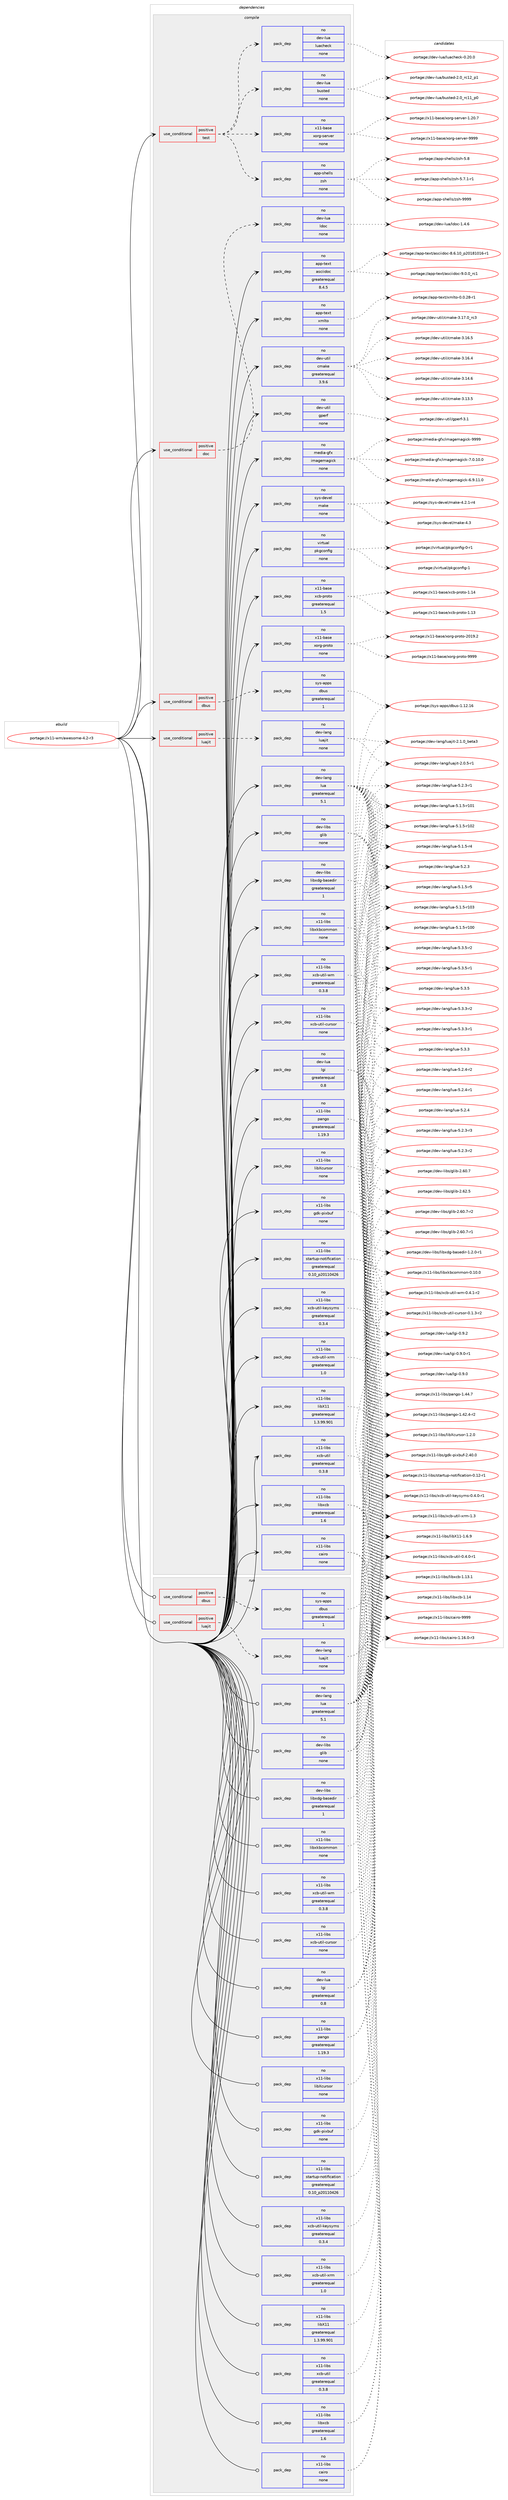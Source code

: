 digraph prolog {

# *************
# Graph options
# *************

newrank=true;
concentrate=true;
compound=true;
graph [rankdir=LR,fontname=Helvetica,fontsize=10,ranksep=1.5];#, ranksep=2.5, nodesep=0.2];
edge  [arrowhead=vee];
node  [fontname=Helvetica,fontsize=10];

# **********
# The ebuild
# **********

subgraph cluster_leftcol {
color=gray;
rank=same;
label=<<i>ebuild</i>>;
id [label="portage://x11-wm/awesome-4.2-r3", color=red, width=4, href="../x11-wm/awesome-4.2-r3.svg"];
}

# ****************
# The dependencies
# ****************

subgraph cluster_midcol {
color=gray;
label=<<i>dependencies</i>>;
subgraph cluster_compile {
fillcolor="#eeeeee";
style=filled;
label=<<i>compile</i>>;
subgraph cond497 {
dependency3151 [label=<<TABLE BORDER="0" CELLBORDER="1" CELLSPACING="0" CELLPADDING="4"><TR><TD ROWSPAN="3" CELLPADDING="10">use_conditional</TD></TR><TR><TD>positive</TD></TR><TR><TD>dbus</TD></TR></TABLE>>, shape=none, color=red];
subgraph pack2625 {
dependency3152 [label=<<TABLE BORDER="0" CELLBORDER="1" CELLSPACING="0" CELLPADDING="4" WIDTH="220"><TR><TD ROWSPAN="6" CELLPADDING="30">pack_dep</TD></TR><TR><TD WIDTH="110">no</TD></TR><TR><TD>sys-apps</TD></TR><TR><TD>dbus</TD></TR><TR><TD>greaterequal</TD></TR><TR><TD>1</TD></TR></TABLE>>, shape=none, color=blue];
}
dependency3151:e -> dependency3152:w [weight=20,style="dashed",arrowhead="vee"];
}
id:e -> dependency3151:w [weight=20,style="solid",arrowhead="vee"];
subgraph cond498 {
dependency3153 [label=<<TABLE BORDER="0" CELLBORDER="1" CELLSPACING="0" CELLPADDING="4"><TR><TD ROWSPAN="3" CELLPADDING="10">use_conditional</TD></TR><TR><TD>positive</TD></TR><TR><TD>doc</TD></TR></TABLE>>, shape=none, color=red];
subgraph pack2626 {
dependency3154 [label=<<TABLE BORDER="0" CELLBORDER="1" CELLSPACING="0" CELLPADDING="4" WIDTH="220"><TR><TD ROWSPAN="6" CELLPADDING="30">pack_dep</TD></TR><TR><TD WIDTH="110">no</TD></TR><TR><TD>dev-lua</TD></TR><TR><TD>ldoc</TD></TR><TR><TD>none</TD></TR><TR><TD></TD></TR></TABLE>>, shape=none, color=blue];
}
dependency3153:e -> dependency3154:w [weight=20,style="dashed",arrowhead="vee"];
}
id:e -> dependency3153:w [weight=20,style="solid",arrowhead="vee"];
subgraph cond499 {
dependency3155 [label=<<TABLE BORDER="0" CELLBORDER="1" CELLSPACING="0" CELLPADDING="4"><TR><TD ROWSPAN="3" CELLPADDING="10">use_conditional</TD></TR><TR><TD>positive</TD></TR><TR><TD>luajit</TD></TR></TABLE>>, shape=none, color=red];
subgraph pack2627 {
dependency3156 [label=<<TABLE BORDER="0" CELLBORDER="1" CELLSPACING="0" CELLPADDING="4" WIDTH="220"><TR><TD ROWSPAN="6" CELLPADDING="30">pack_dep</TD></TR><TR><TD WIDTH="110">no</TD></TR><TR><TD>dev-lang</TD></TR><TR><TD>luajit</TD></TR><TR><TD>none</TD></TR><TR><TD></TD></TR></TABLE>>, shape=none, color=blue];
}
dependency3155:e -> dependency3156:w [weight=20,style="dashed",arrowhead="vee"];
}
id:e -> dependency3155:w [weight=20,style="solid",arrowhead="vee"];
subgraph cond500 {
dependency3157 [label=<<TABLE BORDER="0" CELLBORDER="1" CELLSPACING="0" CELLPADDING="4"><TR><TD ROWSPAN="3" CELLPADDING="10">use_conditional</TD></TR><TR><TD>positive</TD></TR><TR><TD>test</TD></TR></TABLE>>, shape=none, color=red];
subgraph pack2628 {
dependency3158 [label=<<TABLE BORDER="0" CELLBORDER="1" CELLSPACING="0" CELLPADDING="4" WIDTH="220"><TR><TD ROWSPAN="6" CELLPADDING="30">pack_dep</TD></TR><TR><TD WIDTH="110">no</TD></TR><TR><TD>app-shells</TD></TR><TR><TD>zsh</TD></TR><TR><TD>none</TD></TR><TR><TD></TD></TR></TABLE>>, shape=none, color=blue];
}
dependency3157:e -> dependency3158:w [weight=20,style="dashed",arrowhead="vee"];
subgraph pack2629 {
dependency3159 [label=<<TABLE BORDER="0" CELLBORDER="1" CELLSPACING="0" CELLPADDING="4" WIDTH="220"><TR><TD ROWSPAN="6" CELLPADDING="30">pack_dep</TD></TR><TR><TD WIDTH="110">no</TD></TR><TR><TD>x11-base</TD></TR><TR><TD>xorg-server</TD></TR><TR><TD>none</TD></TR><TR><TD></TD></TR></TABLE>>, shape=none, color=blue];
}
dependency3157:e -> dependency3159:w [weight=20,style="dashed",arrowhead="vee"];
subgraph pack2630 {
dependency3160 [label=<<TABLE BORDER="0" CELLBORDER="1" CELLSPACING="0" CELLPADDING="4" WIDTH="220"><TR><TD ROWSPAN="6" CELLPADDING="30">pack_dep</TD></TR><TR><TD WIDTH="110">no</TD></TR><TR><TD>dev-lua</TD></TR><TR><TD>busted</TD></TR><TR><TD>none</TD></TR><TR><TD></TD></TR></TABLE>>, shape=none, color=blue];
}
dependency3157:e -> dependency3160:w [weight=20,style="dashed",arrowhead="vee"];
subgraph pack2631 {
dependency3161 [label=<<TABLE BORDER="0" CELLBORDER="1" CELLSPACING="0" CELLPADDING="4" WIDTH="220"><TR><TD ROWSPAN="6" CELLPADDING="30">pack_dep</TD></TR><TR><TD WIDTH="110">no</TD></TR><TR><TD>dev-lua</TD></TR><TR><TD>luacheck</TD></TR><TR><TD>none</TD></TR><TR><TD></TD></TR></TABLE>>, shape=none, color=blue];
}
dependency3157:e -> dependency3161:w [weight=20,style="dashed",arrowhead="vee"];
}
id:e -> dependency3157:w [weight=20,style="solid",arrowhead="vee"];
subgraph pack2632 {
dependency3162 [label=<<TABLE BORDER="0" CELLBORDER="1" CELLSPACING="0" CELLPADDING="4" WIDTH="220"><TR><TD ROWSPAN="6" CELLPADDING="30">pack_dep</TD></TR><TR><TD WIDTH="110">no</TD></TR><TR><TD>app-text</TD></TR><TR><TD>asciidoc</TD></TR><TR><TD>greaterequal</TD></TR><TR><TD>8.4.5</TD></TR></TABLE>>, shape=none, color=blue];
}
id:e -> dependency3162:w [weight=20,style="solid",arrowhead="vee"];
subgraph pack2633 {
dependency3163 [label=<<TABLE BORDER="0" CELLBORDER="1" CELLSPACING="0" CELLPADDING="4" WIDTH="220"><TR><TD ROWSPAN="6" CELLPADDING="30">pack_dep</TD></TR><TR><TD WIDTH="110">no</TD></TR><TR><TD>app-text</TD></TR><TR><TD>xmlto</TD></TR><TR><TD>none</TD></TR><TR><TD></TD></TR></TABLE>>, shape=none, color=blue];
}
id:e -> dependency3163:w [weight=20,style="solid",arrowhead="vee"];
subgraph pack2634 {
dependency3164 [label=<<TABLE BORDER="0" CELLBORDER="1" CELLSPACING="0" CELLPADDING="4" WIDTH="220"><TR><TD ROWSPAN="6" CELLPADDING="30">pack_dep</TD></TR><TR><TD WIDTH="110">no</TD></TR><TR><TD>dev-lang</TD></TR><TR><TD>lua</TD></TR><TR><TD>greaterequal</TD></TR><TR><TD>5.1</TD></TR></TABLE>>, shape=none, color=blue];
}
id:e -> dependency3164:w [weight=20,style="solid",arrowhead="vee"];
subgraph pack2635 {
dependency3165 [label=<<TABLE BORDER="0" CELLBORDER="1" CELLSPACING="0" CELLPADDING="4" WIDTH="220"><TR><TD ROWSPAN="6" CELLPADDING="30">pack_dep</TD></TR><TR><TD WIDTH="110">no</TD></TR><TR><TD>dev-libs</TD></TR><TR><TD>glib</TD></TR><TR><TD>none</TD></TR><TR><TD></TD></TR></TABLE>>, shape=none, color=blue];
}
id:e -> dependency3165:w [weight=20,style="solid",arrowhead="vee"];
subgraph pack2636 {
dependency3166 [label=<<TABLE BORDER="0" CELLBORDER="1" CELLSPACING="0" CELLPADDING="4" WIDTH="220"><TR><TD ROWSPAN="6" CELLPADDING="30">pack_dep</TD></TR><TR><TD WIDTH="110">no</TD></TR><TR><TD>dev-libs</TD></TR><TR><TD>libxdg-basedir</TD></TR><TR><TD>greaterequal</TD></TR><TR><TD>1</TD></TR></TABLE>>, shape=none, color=blue];
}
id:e -> dependency3166:w [weight=20,style="solid",arrowhead="vee"];
subgraph pack2637 {
dependency3167 [label=<<TABLE BORDER="0" CELLBORDER="1" CELLSPACING="0" CELLPADDING="4" WIDTH="220"><TR><TD ROWSPAN="6" CELLPADDING="30">pack_dep</TD></TR><TR><TD WIDTH="110">no</TD></TR><TR><TD>dev-lua</TD></TR><TR><TD>lgi</TD></TR><TR><TD>greaterequal</TD></TR><TR><TD>0.8</TD></TR></TABLE>>, shape=none, color=blue];
}
id:e -> dependency3167:w [weight=20,style="solid",arrowhead="vee"];
subgraph pack2638 {
dependency3168 [label=<<TABLE BORDER="0" CELLBORDER="1" CELLSPACING="0" CELLPADDING="4" WIDTH="220"><TR><TD ROWSPAN="6" CELLPADDING="30">pack_dep</TD></TR><TR><TD WIDTH="110">no</TD></TR><TR><TD>dev-util</TD></TR><TR><TD>cmake</TD></TR><TR><TD>greaterequal</TD></TR><TR><TD>3.9.6</TD></TR></TABLE>>, shape=none, color=blue];
}
id:e -> dependency3168:w [weight=20,style="solid",arrowhead="vee"];
subgraph pack2639 {
dependency3169 [label=<<TABLE BORDER="0" CELLBORDER="1" CELLSPACING="0" CELLPADDING="4" WIDTH="220"><TR><TD ROWSPAN="6" CELLPADDING="30">pack_dep</TD></TR><TR><TD WIDTH="110">no</TD></TR><TR><TD>dev-util</TD></TR><TR><TD>gperf</TD></TR><TR><TD>none</TD></TR><TR><TD></TD></TR></TABLE>>, shape=none, color=blue];
}
id:e -> dependency3169:w [weight=20,style="solid",arrowhead="vee"];
subgraph pack2640 {
dependency3170 [label=<<TABLE BORDER="0" CELLBORDER="1" CELLSPACING="0" CELLPADDING="4" WIDTH="220"><TR><TD ROWSPAN="6" CELLPADDING="30">pack_dep</TD></TR><TR><TD WIDTH="110">no</TD></TR><TR><TD>media-gfx</TD></TR><TR><TD>imagemagick</TD></TR><TR><TD>none</TD></TR><TR><TD></TD></TR></TABLE>>, shape=none, color=blue];
}
id:e -> dependency3170:w [weight=20,style="solid",arrowhead="vee"];
subgraph pack2641 {
dependency3171 [label=<<TABLE BORDER="0" CELLBORDER="1" CELLSPACING="0" CELLPADDING="4" WIDTH="220"><TR><TD ROWSPAN="6" CELLPADDING="30">pack_dep</TD></TR><TR><TD WIDTH="110">no</TD></TR><TR><TD>sys-devel</TD></TR><TR><TD>make</TD></TR><TR><TD>none</TD></TR><TR><TD></TD></TR></TABLE>>, shape=none, color=blue];
}
id:e -> dependency3171:w [weight=20,style="solid",arrowhead="vee"];
subgraph pack2642 {
dependency3172 [label=<<TABLE BORDER="0" CELLBORDER="1" CELLSPACING="0" CELLPADDING="4" WIDTH="220"><TR><TD ROWSPAN="6" CELLPADDING="30">pack_dep</TD></TR><TR><TD WIDTH="110">no</TD></TR><TR><TD>virtual</TD></TR><TR><TD>pkgconfig</TD></TR><TR><TD>none</TD></TR><TR><TD></TD></TR></TABLE>>, shape=none, color=blue];
}
id:e -> dependency3172:w [weight=20,style="solid",arrowhead="vee"];
subgraph pack2643 {
dependency3173 [label=<<TABLE BORDER="0" CELLBORDER="1" CELLSPACING="0" CELLPADDING="4" WIDTH="220"><TR><TD ROWSPAN="6" CELLPADDING="30">pack_dep</TD></TR><TR><TD WIDTH="110">no</TD></TR><TR><TD>x11-base</TD></TR><TR><TD>xcb-proto</TD></TR><TR><TD>greaterequal</TD></TR><TR><TD>1.5</TD></TR></TABLE>>, shape=none, color=blue];
}
id:e -> dependency3173:w [weight=20,style="solid",arrowhead="vee"];
subgraph pack2644 {
dependency3174 [label=<<TABLE BORDER="0" CELLBORDER="1" CELLSPACING="0" CELLPADDING="4" WIDTH="220"><TR><TD ROWSPAN="6" CELLPADDING="30">pack_dep</TD></TR><TR><TD WIDTH="110">no</TD></TR><TR><TD>x11-base</TD></TR><TR><TD>xorg-proto</TD></TR><TR><TD>none</TD></TR><TR><TD></TD></TR></TABLE>>, shape=none, color=blue];
}
id:e -> dependency3174:w [weight=20,style="solid",arrowhead="vee"];
subgraph pack2645 {
dependency3175 [label=<<TABLE BORDER="0" CELLBORDER="1" CELLSPACING="0" CELLPADDING="4" WIDTH="220"><TR><TD ROWSPAN="6" CELLPADDING="30">pack_dep</TD></TR><TR><TD WIDTH="110">no</TD></TR><TR><TD>x11-libs</TD></TR><TR><TD>cairo</TD></TR><TR><TD>none</TD></TR><TR><TD></TD></TR></TABLE>>, shape=none, color=blue];
}
id:e -> dependency3175:w [weight=20,style="solid",arrowhead="vee"];
subgraph pack2646 {
dependency3176 [label=<<TABLE BORDER="0" CELLBORDER="1" CELLSPACING="0" CELLPADDING="4" WIDTH="220"><TR><TD ROWSPAN="6" CELLPADDING="30">pack_dep</TD></TR><TR><TD WIDTH="110">no</TD></TR><TR><TD>x11-libs</TD></TR><TR><TD>gdk-pixbuf</TD></TR><TR><TD>none</TD></TR><TR><TD></TD></TR></TABLE>>, shape=none, color=blue];
}
id:e -> dependency3176:w [weight=20,style="solid",arrowhead="vee"];
subgraph pack2647 {
dependency3177 [label=<<TABLE BORDER="0" CELLBORDER="1" CELLSPACING="0" CELLPADDING="4" WIDTH="220"><TR><TD ROWSPAN="6" CELLPADDING="30">pack_dep</TD></TR><TR><TD WIDTH="110">no</TD></TR><TR><TD>x11-libs</TD></TR><TR><TD>libX11</TD></TR><TR><TD>greaterequal</TD></TR><TR><TD>1.3.99.901</TD></TR></TABLE>>, shape=none, color=blue];
}
id:e -> dependency3177:w [weight=20,style="solid",arrowhead="vee"];
subgraph pack2648 {
dependency3178 [label=<<TABLE BORDER="0" CELLBORDER="1" CELLSPACING="0" CELLPADDING="4" WIDTH="220"><TR><TD ROWSPAN="6" CELLPADDING="30">pack_dep</TD></TR><TR><TD WIDTH="110">no</TD></TR><TR><TD>x11-libs</TD></TR><TR><TD>libXcursor</TD></TR><TR><TD>none</TD></TR><TR><TD></TD></TR></TABLE>>, shape=none, color=blue];
}
id:e -> dependency3178:w [weight=20,style="solid",arrowhead="vee"];
subgraph pack2649 {
dependency3179 [label=<<TABLE BORDER="0" CELLBORDER="1" CELLSPACING="0" CELLPADDING="4" WIDTH="220"><TR><TD ROWSPAN="6" CELLPADDING="30">pack_dep</TD></TR><TR><TD WIDTH="110">no</TD></TR><TR><TD>x11-libs</TD></TR><TR><TD>libxcb</TD></TR><TR><TD>greaterequal</TD></TR><TR><TD>1.6</TD></TR></TABLE>>, shape=none, color=blue];
}
id:e -> dependency3179:w [weight=20,style="solid",arrowhead="vee"];
subgraph pack2650 {
dependency3180 [label=<<TABLE BORDER="0" CELLBORDER="1" CELLSPACING="0" CELLPADDING="4" WIDTH="220"><TR><TD ROWSPAN="6" CELLPADDING="30">pack_dep</TD></TR><TR><TD WIDTH="110">no</TD></TR><TR><TD>x11-libs</TD></TR><TR><TD>libxkbcommon</TD></TR><TR><TD>none</TD></TR><TR><TD></TD></TR></TABLE>>, shape=none, color=blue];
}
id:e -> dependency3180:w [weight=20,style="solid",arrowhead="vee"];
subgraph pack2651 {
dependency3181 [label=<<TABLE BORDER="0" CELLBORDER="1" CELLSPACING="0" CELLPADDING="4" WIDTH="220"><TR><TD ROWSPAN="6" CELLPADDING="30">pack_dep</TD></TR><TR><TD WIDTH="110">no</TD></TR><TR><TD>x11-libs</TD></TR><TR><TD>pango</TD></TR><TR><TD>greaterequal</TD></TR><TR><TD>1.19.3</TD></TR></TABLE>>, shape=none, color=blue];
}
id:e -> dependency3181:w [weight=20,style="solid",arrowhead="vee"];
subgraph pack2652 {
dependency3182 [label=<<TABLE BORDER="0" CELLBORDER="1" CELLSPACING="0" CELLPADDING="4" WIDTH="220"><TR><TD ROWSPAN="6" CELLPADDING="30">pack_dep</TD></TR><TR><TD WIDTH="110">no</TD></TR><TR><TD>x11-libs</TD></TR><TR><TD>startup-notification</TD></TR><TR><TD>greaterequal</TD></TR><TR><TD>0.10_p20110426</TD></TR></TABLE>>, shape=none, color=blue];
}
id:e -> dependency3182:w [weight=20,style="solid",arrowhead="vee"];
subgraph pack2653 {
dependency3183 [label=<<TABLE BORDER="0" CELLBORDER="1" CELLSPACING="0" CELLPADDING="4" WIDTH="220"><TR><TD ROWSPAN="6" CELLPADDING="30">pack_dep</TD></TR><TR><TD WIDTH="110">no</TD></TR><TR><TD>x11-libs</TD></TR><TR><TD>xcb-util</TD></TR><TR><TD>greaterequal</TD></TR><TR><TD>0.3.8</TD></TR></TABLE>>, shape=none, color=blue];
}
id:e -> dependency3183:w [weight=20,style="solid",arrowhead="vee"];
subgraph pack2654 {
dependency3184 [label=<<TABLE BORDER="0" CELLBORDER="1" CELLSPACING="0" CELLPADDING="4" WIDTH="220"><TR><TD ROWSPAN="6" CELLPADDING="30">pack_dep</TD></TR><TR><TD WIDTH="110">no</TD></TR><TR><TD>x11-libs</TD></TR><TR><TD>xcb-util-cursor</TD></TR><TR><TD>none</TD></TR><TR><TD></TD></TR></TABLE>>, shape=none, color=blue];
}
id:e -> dependency3184:w [weight=20,style="solid",arrowhead="vee"];
subgraph pack2655 {
dependency3185 [label=<<TABLE BORDER="0" CELLBORDER="1" CELLSPACING="0" CELLPADDING="4" WIDTH="220"><TR><TD ROWSPAN="6" CELLPADDING="30">pack_dep</TD></TR><TR><TD WIDTH="110">no</TD></TR><TR><TD>x11-libs</TD></TR><TR><TD>xcb-util-keysyms</TD></TR><TR><TD>greaterequal</TD></TR><TR><TD>0.3.4</TD></TR></TABLE>>, shape=none, color=blue];
}
id:e -> dependency3185:w [weight=20,style="solid",arrowhead="vee"];
subgraph pack2656 {
dependency3186 [label=<<TABLE BORDER="0" CELLBORDER="1" CELLSPACING="0" CELLPADDING="4" WIDTH="220"><TR><TD ROWSPAN="6" CELLPADDING="30">pack_dep</TD></TR><TR><TD WIDTH="110">no</TD></TR><TR><TD>x11-libs</TD></TR><TR><TD>xcb-util-wm</TD></TR><TR><TD>greaterequal</TD></TR><TR><TD>0.3.8</TD></TR></TABLE>>, shape=none, color=blue];
}
id:e -> dependency3186:w [weight=20,style="solid",arrowhead="vee"];
subgraph pack2657 {
dependency3187 [label=<<TABLE BORDER="0" CELLBORDER="1" CELLSPACING="0" CELLPADDING="4" WIDTH="220"><TR><TD ROWSPAN="6" CELLPADDING="30">pack_dep</TD></TR><TR><TD WIDTH="110">no</TD></TR><TR><TD>x11-libs</TD></TR><TR><TD>xcb-util-xrm</TD></TR><TR><TD>greaterequal</TD></TR><TR><TD>1.0</TD></TR></TABLE>>, shape=none, color=blue];
}
id:e -> dependency3187:w [weight=20,style="solid",arrowhead="vee"];
}
subgraph cluster_compileandrun {
fillcolor="#eeeeee";
style=filled;
label=<<i>compile and run</i>>;
}
subgraph cluster_run {
fillcolor="#eeeeee";
style=filled;
label=<<i>run</i>>;
subgraph cond501 {
dependency3188 [label=<<TABLE BORDER="0" CELLBORDER="1" CELLSPACING="0" CELLPADDING="4"><TR><TD ROWSPAN="3" CELLPADDING="10">use_conditional</TD></TR><TR><TD>positive</TD></TR><TR><TD>dbus</TD></TR></TABLE>>, shape=none, color=red];
subgraph pack2658 {
dependency3189 [label=<<TABLE BORDER="0" CELLBORDER="1" CELLSPACING="0" CELLPADDING="4" WIDTH="220"><TR><TD ROWSPAN="6" CELLPADDING="30">pack_dep</TD></TR><TR><TD WIDTH="110">no</TD></TR><TR><TD>sys-apps</TD></TR><TR><TD>dbus</TD></TR><TR><TD>greaterequal</TD></TR><TR><TD>1</TD></TR></TABLE>>, shape=none, color=blue];
}
dependency3188:e -> dependency3189:w [weight=20,style="dashed",arrowhead="vee"];
}
id:e -> dependency3188:w [weight=20,style="solid",arrowhead="odot"];
subgraph cond502 {
dependency3190 [label=<<TABLE BORDER="0" CELLBORDER="1" CELLSPACING="0" CELLPADDING="4"><TR><TD ROWSPAN="3" CELLPADDING="10">use_conditional</TD></TR><TR><TD>positive</TD></TR><TR><TD>luajit</TD></TR></TABLE>>, shape=none, color=red];
subgraph pack2659 {
dependency3191 [label=<<TABLE BORDER="0" CELLBORDER="1" CELLSPACING="0" CELLPADDING="4" WIDTH="220"><TR><TD ROWSPAN="6" CELLPADDING="30">pack_dep</TD></TR><TR><TD WIDTH="110">no</TD></TR><TR><TD>dev-lang</TD></TR><TR><TD>luajit</TD></TR><TR><TD>none</TD></TR><TR><TD></TD></TR></TABLE>>, shape=none, color=blue];
}
dependency3190:e -> dependency3191:w [weight=20,style="dashed",arrowhead="vee"];
}
id:e -> dependency3190:w [weight=20,style="solid",arrowhead="odot"];
subgraph pack2660 {
dependency3192 [label=<<TABLE BORDER="0" CELLBORDER="1" CELLSPACING="0" CELLPADDING="4" WIDTH="220"><TR><TD ROWSPAN="6" CELLPADDING="30">pack_dep</TD></TR><TR><TD WIDTH="110">no</TD></TR><TR><TD>dev-lang</TD></TR><TR><TD>lua</TD></TR><TR><TD>greaterequal</TD></TR><TR><TD>5.1</TD></TR></TABLE>>, shape=none, color=blue];
}
id:e -> dependency3192:w [weight=20,style="solid",arrowhead="odot"];
subgraph pack2661 {
dependency3193 [label=<<TABLE BORDER="0" CELLBORDER="1" CELLSPACING="0" CELLPADDING="4" WIDTH="220"><TR><TD ROWSPAN="6" CELLPADDING="30">pack_dep</TD></TR><TR><TD WIDTH="110">no</TD></TR><TR><TD>dev-libs</TD></TR><TR><TD>glib</TD></TR><TR><TD>none</TD></TR><TR><TD></TD></TR></TABLE>>, shape=none, color=blue];
}
id:e -> dependency3193:w [weight=20,style="solid",arrowhead="odot"];
subgraph pack2662 {
dependency3194 [label=<<TABLE BORDER="0" CELLBORDER="1" CELLSPACING="0" CELLPADDING="4" WIDTH="220"><TR><TD ROWSPAN="6" CELLPADDING="30">pack_dep</TD></TR><TR><TD WIDTH="110">no</TD></TR><TR><TD>dev-libs</TD></TR><TR><TD>libxdg-basedir</TD></TR><TR><TD>greaterequal</TD></TR><TR><TD>1</TD></TR></TABLE>>, shape=none, color=blue];
}
id:e -> dependency3194:w [weight=20,style="solid",arrowhead="odot"];
subgraph pack2663 {
dependency3195 [label=<<TABLE BORDER="0" CELLBORDER="1" CELLSPACING="0" CELLPADDING="4" WIDTH="220"><TR><TD ROWSPAN="6" CELLPADDING="30">pack_dep</TD></TR><TR><TD WIDTH="110">no</TD></TR><TR><TD>dev-lua</TD></TR><TR><TD>lgi</TD></TR><TR><TD>greaterequal</TD></TR><TR><TD>0.8</TD></TR></TABLE>>, shape=none, color=blue];
}
id:e -> dependency3195:w [weight=20,style="solid",arrowhead="odot"];
subgraph pack2664 {
dependency3196 [label=<<TABLE BORDER="0" CELLBORDER="1" CELLSPACING="0" CELLPADDING="4" WIDTH="220"><TR><TD ROWSPAN="6" CELLPADDING="30">pack_dep</TD></TR><TR><TD WIDTH="110">no</TD></TR><TR><TD>x11-libs</TD></TR><TR><TD>cairo</TD></TR><TR><TD>none</TD></TR><TR><TD></TD></TR></TABLE>>, shape=none, color=blue];
}
id:e -> dependency3196:w [weight=20,style="solid",arrowhead="odot"];
subgraph pack2665 {
dependency3197 [label=<<TABLE BORDER="0" CELLBORDER="1" CELLSPACING="0" CELLPADDING="4" WIDTH="220"><TR><TD ROWSPAN="6" CELLPADDING="30">pack_dep</TD></TR><TR><TD WIDTH="110">no</TD></TR><TR><TD>x11-libs</TD></TR><TR><TD>gdk-pixbuf</TD></TR><TR><TD>none</TD></TR><TR><TD></TD></TR></TABLE>>, shape=none, color=blue];
}
id:e -> dependency3197:w [weight=20,style="solid",arrowhead="odot"];
subgraph pack2666 {
dependency3198 [label=<<TABLE BORDER="0" CELLBORDER="1" CELLSPACING="0" CELLPADDING="4" WIDTH="220"><TR><TD ROWSPAN="6" CELLPADDING="30">pack_dep</TD></TR><TR><TD WIDTH="110">no</TD></TR><TR><TD>x11-libs</TD></TR><TR><TD>libX11</TD></TR><TR><TD>greaterequal</TD></TR><TR><TD>1.3.99.901</TD></TR></TABLE>>, shape=none, color=blue];
}
id:e -> dependency3198:w [weight=20,style="solid",arrowhead="odot"];
subgraph pack2667 {
dependency3199 [label=<<TABLE BORDER="0" CELLBORDER="1" CELLSPACING="0" CELLPADDING="4" WIDTH="220"><TR><TD ROWSPAN="6" CELLPADDING="30">pack_dep</TD></TR><TR><TD WIDTH="110">no</TD></TR><TR><TD>x11-libs</TD></TR><TR><TD>libXcursor</TD></TR><TR><TD>none</TD></TR><TR><TD></TD></TR></TABLE>>, shape=none, color=blue];
}
id:e -> dependency3199:w [weight=20,style="solid",arrowhead="odot"];
subgraph pack2668 {
dependency3200 [label=<<TABLE BORDER="0" CELLBORDER="1" CELLSPACING="0" CELLPADDING="4" WIDTH="220"><TR><TD ROWSPAN="6" CELLPADDING="30">pack_dep</TD></TR><TR><TD WIDTH="110">no</TD></TR><TR><TD>x11-libs</TD></TR><TR><TD>libxcb</TD></TR><TR><TD>greaterequal</TD></TR><TR><TD>1.6</TD></TR></TABLE>>, shape=none, color=blue];
}
id:e -> dependency3200:w [weight=20,style="solid",arrowhead="odot"];
subgraph pack2669 {
dependency3201 [label=<<TABLE BORDER="0" CELLBORDER="1" CELLSPACING="0" CELLPADDING="4" WIDTH="220"><TR><TD ROWSPAN="6" CELLPADDING="30">pack_dep</TD></TR><TR><TD WIDTH="110">no</TD></TR><TR><TD>x11-libs</TD></TR><TR><TD>libxkbcommon</TD></TR><TR><TD>none</TD></TR><TR><TD></TD></TR></TABLE>>, shape=none, color=blue];
}
id:e -> dependency3201:w [weight=20,style="solid",arrowhead="odot"];
subgraph pack2670 {
dependency3202 [label=<<TABLE BORDER="0" CELLBORDER="1" CELLSPACING="0" CELLPADDING="4" WIDTH="220"><TR><TD ROWSPAN="6" CELLPADDING="30">pack_dep</TD></TR><TR><TD WIDTH="110">no</TD></TR><TR><TD>x11-libs</TD></TR><TR><TD>pango</TD></TR><TR><TD>greaterequal</TD></TR><TR><TD>1.19.3</TD></TR></TABLE>>, shape=none, color=blue];
}
id:e -> dependency3202:w [weight=20,style="solid",arrowhead="odot"];
subgraph pack2671 {
dependency3203 [label=<<TABLE BORDER="0" CELLBORDER="1" CELLSPACING="0" CELLPADDING="4" WIDTH="220"><TR><TD ROWSPAN="6" CELLPADDING="30">pack_dep</TD></TR><TR><TD WIDTH="110">no</TD></TR><TR><TD>x11-libs</TD></TR><TR><TD>startup-notification</TD></TR><TR><TD>greaterequal</TD></TR><TR><TD>0.10_p20110426</TD></TR></TABLE>>, shape=none, color=blue];
}
id:e -> dependency3203:w [weight=20,style="solid",arrowhead="odot"];
subgraph pack2672 {
dependency3204 [label=<<TABLE BORDER="0" CELLBORDER="1" CELLSPACING="0" CELLPADDING="4" WIDTH="220"><TR><TD ROWSPAN="6" CELLPADDING="30">pack_dep</TD></TR><TR><TD WIDTH="110">no</TD></TR><TR><TD>x11-libs</TD></TR><TR><TD>xcb-util</TD></TR><TR><TD>greaterequal</TD></TR><TR><TD>0.3.8</TD></TR></TABLE>>, shape=none, color=blue];
}
id:e -> dependency3204:w [weight=20,style="solid",arrowhead="odot"];
subgraph pack2673 {
dependency3205 [label=<<TABLE BORDER="0" CELLBORDER="1" CELLSPACING="0" CELLPADDING="4" WIDTH="220"><TR><TD ROWSPAN="6" CELLPADDING="30">pack_dep</TD></TR><TR><TD WIDTH="110">no</TD></TR><TR><TD>x11-libs</TD></TR><TR><TD>xcb-util-cursor</TD></TR><TR><TD>none</TD></TR><TR><TD></TD></TR></TABLE>>, shape=none, color=blue];
}
id:e -> dependency3205:w [weight=20,style="solid",arrowhead="odot"];
subgraph pack2674 {
dependency3206 [label=<<TABLE BORDER="0" CELLBORDER="1" CELLSPACING="0" CELLPADDING="4" WIDTH="220"><TR><TD ROWSPAN="6" CELLPADDING="30">pack_dep</TD></TR><TR><TD WIDTH="110">no</TD></TR><TR><TD>x11-libs</TD></TR><TR><TD>xcb-util-keysyms</TD></TR><TR><TD>greaterequal</TD></TR><TR><TD>0.3.4</TD></TR></TABLE>>, shape=none, color=blue];
}
id:e -> dependency3206:w [weight=20,style="solid",arrowhead="odot"];
subgraph pack2675 {
dependency3207 [label=<<TABLE BORDER="0" CELLBORDER="1" CELLSPACING="0" CELLPADDING="4" WIDTH="220"><TR><TD ROWSPAN="6" CELLPADDING="30">pack_dep</TD></TR><TR><TD WIDTH="110">no</TD></TR><TR><TD>x11-libs</TD></TR><TR><TD>xcb-util-wm</TD></TR><TR><TD>greaterequal</TD></TR><TR><TD>0.3.8</TD></TR></TABLE>>, shape=none, color=blue];
}
id:e -> dependency3207:w [weight=20,style="solid",arrowhead="odot"];
subgraph pack2676 {
dependency3208 [label=<<TABLE BORDER="0" CELLBORDER="1" CELLSPACING="0" CELLPADDING="4" WIDTH="220"><TR><TD ROWSPAN="6" CELLPADDING="30">pack_dep</TD></TR><TR><TD WIDTH="110">no</TD></TR><TR><TD>x11-libs</TD></TR><TR><TD>xcb-util-xrm</TD></TR><TR><TD>greaterequal</TD></TR><TR><TD>1.0</TD></TR></TABLE>>, shape=none, color=blue];
}
id:e -> dependency3208:w [weight=20,style="solid",arrowhead="odot"];
}
}

# **************
# The candidates
# **************

subgraph cluster_choices {
rank=same;
color=gray;
label=<<i>candidates</i>>;

subgraph choice2625 {
color=black;
nodesep=1;
choice115121115459711211211547100981171154549464950464954 [label="portage://sys-apps/dbus-1.12.16", color=red, width=4,href="../sys-apps/dbus-1.12.16.svg"];
dependency3152:e -> choice115121115459711211211547100981171154549464950464954:w [style=dotted,weight="100"];
}
subgraph choice2626 {
color=black;
nodesep=1;
choice10010111845108117974710810011199454946524654 [label="portage://dev-lua/ldoc-1.4.6", color=red, width=4,href="../dev-lua/ldoc-1.4.6.svg"];
dependency3154:e -> choice10010111845108117974710810011199454946524654:w [style=dotted,weight="100"];
}
subgraph choice2627 {
color=black;
nodesep=1;
choice1001011184510897110103471081179710610511645504649464895981011169751 [label="portage://dev-lang/luajit-2.1.0_beta3", color=red, width=4,href="../dev-lang/luajit-2.1.0_beta3.svg"];
choice100101118451089711010347108117971061051164550464846534511449 [label="portage://dev-lang/luajit-2.0.5-r1", color=red, width=4,href="../dev-lang/luajit-2.0.5-r1.svg"];
dependency3156:e -> choice1001011184510897110103471081179710610511645504649464895981011169751:w [style=dotted,weight="100"];
dependency3156:e -> choice100101118451089711010347108117971061051164550464846534511449:w [style=dotted,weight="100"];
}
subgraph choice2628 {
color=black;
nodesep=1;
choice9711211245115104101108108115471221151044557575757 [label="portage://app-shells/zsh-9999", color=red, width=4,href="../app-shells/zsh-9999.svg"];
choice97112112451151041011081081154712211510445534656 [label="portage://app-shells/zsh-5.8", color=red, width=4,href="../app-shells/zsh-5.8.svg"];
choice9711211245115104101108108115471221151044553465546494511449 [label="portage://app-shells/zsh-5.7.1-r1", color=red, width=4,href="../app-shells/zsh-5.7.1-r1.svg"];
dependency3158:e -> choice9711211245115104101108108115471221151044557575757:w [style=dotted,weight="100"];
dependency3158:e -> choice97112112451151041011081081154712211510445534656:w [style=dotted,weight="100"];
dependency3158:e -> choice9711211245115104101108108115471221151044553465546494511449:w [style=dotted,weight="100"];
}
subgraph choice2629 {
color=black;
nodesep=1;
choice120494945989711510147120111114103451151011141181011144557575757 [label="portage://x11-base/xorg-server-9999", color=red, width=4,href="../x11-base/xorg-server-9999.svg"];
choice1204949459897115101471201111141034511510111411810111445494650484655 [label="portage://x11-base/xorg-server-1.20.7", color=red, width=4,href="../x11-base/xorg-server-1.20.7.svg"];
dependency3159:e -> choice120494945989711510147120111114103451151011141181011144557575757:w [style=dotted,weight="100"];
dependency3159:e -> choice1204949459897115101471201111141034511510111411810111445494650484655:w [style=dotted,weight="100"];
}
subgraph choice2630 {
color=black;
nodesep=1;
choice1001011184510811797479811711511610110045504648951149949509511249 [label="portage://dev-lua/busted-2.0_rc12_p1", color=red, width=4,href="../dev-lua/busted-2.0_rc12_p1.svg"];
choice1001011184510811797479811711511610110045504648951149949499511248 [label="portage://dev-lua/busted-2.0_rc11_p0", color=red, width=4,href="../dev-lua/busted-2.0_rc11_p0.svg"];
dependency3160:e -> choice1001011184510811797479811711511610110045504648951149949509511249:w [style=dotted,weight="100"];
dependency3160:e -> choice1001011184510811797479811711511610110045504648951149949499511248:w [style=dotted,weight="100"];
}
subgraph choice2631 {
color=black;
nodesep=1;
choice10010111845108117974710811797991041019910745484650484648 [label="portage://dev-lua/luacheck-0.20.0", color=red, width=4,href="../dev-lua/luacheck-0.20.0.svg"];
dependency3161:e -> choice10010111845108117974710811797991041019910745484650484648:w [style=dotted,weight="100"];
}
subgraph choice2632 {
color=black;
nodesep=1;
choice971121124511610112011647971159910510510011199455746484648951149949 [label="portage://app-text/asciidoc-9.0.0_rc1", color=red, width=4,href="../app-text/asciidoc-9.0.0_rc1.svg"];
choice971121124511610112011647971159910510510011199455646544649489511250484956494849544511449 [label="portage://app-text/asciidoc-8.6.10_p20181016-r1", color=red, width=4,href="../app-text/asciidoc-8.6.10_p20181016-r1.svg"];
dependency3162:e -> choice971121124511610112011647971159910510510011199455746484648951149949:w [style=dotted,weight="100"];
dependency3162:e -> choice971121124511610112011647971159910510510011199455646544649489511250484956494849544511449:w [style=dotted,weight="100"];
}
subgraph choice2633 {
color=black;
nodesep=1;
choice971121124511610112011647120109108116111454846484650564511449 [label="portage://app-text/xmlto-0.0.28-r1", color=red, width=4,href="../app-text/xmlto-0.0.28-r1.svg"];
dependency3163:e -> choice971121124511610112011647120109108116111454846484650564511449:w [style=dotted,weight="100"];
}
subgraph choice2634 {
color=black;
nodesep=1;
choice100101118451089711010347108117974553465146534511450 [label="portage://dev-lang/lua-5.3.5-r2", color=red, width=4,href="../dev-lang/lua-5.3.5-r2.svg"];
choice100101118451089711010347108117974553465146534511449 [label="portage://dev-lang/lua-5.3.5-r1", color=red, width=4,href="../dev-lang/lua-5.3.5-r1.svg"];
choice10010111845108971101034710811797455346514653 [label="portage://dev-lang/lua-5.3.5", color=red, width=4,href="../dev-lang/lua-5.3.5.svg"];
choice100101118451089711010347108117974553465146514511450 [label="portage://dev-lang/lua-5.3.3-r2", color=red, width=4,href="../dev-lang/lua-5.3.3-r2.svg"];
choice100101118451089711010347108117974553465146514511449 [label="portage://dev-lang/lua-5.3.3-r1", color=red, width=4,href="../dev-lang/lua-5.3.3-r1.svg"];
choice10010111845108971101034710811797455346514651 [label="portage://dev-lang/lua-5.3.3", color=red, width=4,href="../dev-lang/lua-5.3.3.svg"];
choice100101118451089711010347108117974553465046524511450 [label="portage://dev-lang/lua-5.2.4-r2", color=red, width=4,href="../dev-lang/lua-5.2.4-r2.svg"];
choice100101118451089711010347108117974553465046524511449 [label="portage://dev-lang/lua-5.2.4-r1", color=red, width=4,href="../dev-lang/lua-5.2.4-r1.svg"];
choice10010111845108971101034710811797455346504652 [label="portage://dev-lang/lua-5.2.4", color=red, width=4,href="../dev-lang/lua-5.2.4.svg"];
choice100101118451089711010347108117974553465046514511451 [label="portage://dev-lang/lua-5.2.3-r3", color=red, width=4,href="../dev-lang/lua-5.2.3-r3.svg"];
choice100101118451089711010347108117974553465046514511450 [label="portage://dev-lang/lua-5.2.3-r2", color=red, width=4,href="../dev-lang/lua-5.2.3-r2.svg"];
choice100101118451089711010347108117974553465046514511449 [label="portage://dev-lang/lua-5.2.3-r1", color=red, width=4,href="../dev-lang/lua-5.2.3-r1.svg"];
choice10010111845108971101034710811797455346504651 [label="portage://dev-lang/lua-5.2.3", color=red, width=4,href="../dev-lang/lua-5.2.3.svg"];
choice100101118451089711010347108117974553464946534511453 [label="portage://dev-lang/lua-5.1.5-r5", color=red, width=4,href="../dev-lang/lua-5.1.5-r5.svg"];
choice100101118451089711010347108117974553464946534511452 [label="portage://dev-lang/lua-5.1.5-r4", color=red, width=4,href="../dev-lang/lua-5.1.5-r4.svg"];
choice1001011184510897110103471081179745534649465345114494851 [label="portage://dev-lang/lua-5.1.5-r103", color=red, width=4,href="../dev-lang/lua-5.1.5-r103.svg"];
choice1001011184510897110103471081179745534649465345114494850 [label="portage://dev-lang/lua-5.1.5-r102", color=red, width=4,href="../dev-lang/lua-5.1.5-r102.svg"];
choice1001011184510897110103471081179745534649465345114494849 [label="portage://dev-lang/lua-5.1.5-r101", color=red, width=4,href="../dev-lang/lua-5.1.5-r101.svg"];
choice1001011184510897110103471081179745534649465345114494848 [label="portage://dev-lang/lua-5.1.5-r100", color=red, width=4,href="../dev-lang/lua-5.1.5-r100.svg"];
dependency3164:e -> choice100101118451089711010347108117974553465146534511450:w [style=dotted,weight="100"];
dependency3164:e -> choice100101118451089711010347108117974553465146534511449:w [style=dotted,weight="100"];
dependency3164:e -> choice10010111845108971101034710811797455346514653:w [style=dotted,weight="100"];
dependency3164:e -> choice100101118451089711010347108117974553465146514511450:w [style=dotted,weight="100"];
dependency3164:e -> choice100101118451089711010347108117974553465146514511449:w [style=dotted,weight="100"];
dependency3164:e -> choice10010111845108971101034710811797455346514651:w [style=dotted,weight="100"];
dependency3164:e -> choice100101118451089711010347108117974553465046524511450:w [style=dotted,weight="100"];
dependency3164:e -> choice100101118451089711010347108117974553465046524511449:w [style=dotted,weight="100"];
dependency3164:e -> choice10010111845108971101034710811797455346504652:w [style=dotted,weight="100"];
dependency3164:e -> choice100101118451089711010347108117974553465046514511451:w [style=dotted,weight="100"];
dependency3164:e -> choice100101118451089711010347108117974553465046514511450:w [style=dotted,weight="100"];
dependency3164:e -> choice100101118451089711010347108117974553465046514511449:w [style=dotted,weight="100"];
dependency3164:e -> choice10010111845108971101034710811797455346504651:w [style=dotted,weight="100"];
dependency3164:e -> choice100101118451089711010347108117974553464946534511453:w [style=dotted,weight="100"];
dependency3164:e -> choice100101118451089711010347108117974553464946534511452:w [style=dotted,weight="100"];
dependency3164:e -> choice1001011184510897110103471081179745534649465345114494851:w [style=dotted,weight="100"];
dependency3164:e -> choice1001011184510897110103471081179745534649465345114494850:w [style=dotted,weight="100"];
dependency3164:e -> choice1001011184510897110103471081179745534649465345114494849:w [style=dotted,weight="100"];
dependency3164:e -> choice1001011184510897110103471081179745534649465345114494848:w [style=dotted,weight="100"];
}
subgraph choice2635 {
color=black;
nodesep=1;
choice1001011184510810598115471031081059845504654504653 [label="portage://dev-libs/glib-2.62.5", color=red, width=4,href="../dev-libs/glib-2.62.5.svg"];
choice10010111845108105981154710310810598455046544846554511450 [label="portage://dev-libs/glib-2.60.7-r2", color=red, width=4,href="../dev-libs/glib-2.60.7-r2.svg"];
choice10010111845108105981154710310810598455046544846554511449 [label="portage://dev-libs/glib-2.60.7-r1", color=red, width=4,href="../dev-libs/glib-2.60.7-r1.svg"];
choice1001011184510810598115471031081059845504654484655 [label="portage://dev-libs/glib-2.60.7", color=red, width=4,href="../dev-libs/glib-2.60.7.svg"];
dependency3165:e -> choice1001011184510810598115471031081059845504654504653:w [style=dotted,weight="100"];
dependency3165:e -> choice10010111845108105981154710310810598455046544846554511450:w [style=dotted,weight="100"];
dependency3165:e -> choice10010111845108105981154710310810598455046544846554511449:w [style=dotted,weight="100"];
dependency3165:e -> choice1001011184510810598115471031081059845504654484655:w [style=dotted,weight="100"];
}
subgraph choice2636 {
color=black;
nodesep=1;
choice100101118451081059811547108105981201001034598971151011001051144549465046484511449 [label="portage://dev-libs/libxdg-basedir-1.2.0-r1", color=red, width=4,href="../dev-libs/libxdg-basedir-1.2.0-r1.svg"];
dependency3166:e -> choice100101118451081059811547108105981201001034598971151011001051144549465046484511449:w [style=dotted,weight="100"];
}
subgraph choice2637 {
color=black;
nodesep=1;
choice100101118451081179747108103105454846574650 [label="portage://dev-lua/lgi-0.9.2", color=red, width=4,href="../dev-lua/lgi-0.9.2.svg"];
choice1001011184510811797471081031054548465746484511449 [label="portage://dev-lua/lgi-0.9.0-r1", color=red, width=4,href="../dev-lua/lgi-0.9.0-r1.svg"];
choice100101118451081179747108103105454846574648 [label="portage://dev-lua/lgi-0.9.0", color=red, width=4,href="../dev-lua/lgi-0.9.0.svg"];
dependency3167:e -> choice100101118451081179747108103105454846574650:w [style=dotted,weight="100"];
dependency3167:e -> choice1001011184510811797471081031054548465746484511449:w [style=dotted,weight="100"];
dependency3167:e -> choice100101118451081179747108103105454846574648:w [style=dotted,weight="100"];
}
subgraph choice2638 {
color=black;
nodesep=1;
choice1001011184511711610510847991099710710145514649554648951149951 [label="portage://dev-util/cmake-3.17.0_rc3", color=red, width=4,href="../dev-util/cmake-3.17.0_rc3.svg"];
choice1001011184511711610510847991099710710145514649544653 [label="portage://dev-util/cmake-3.16.5", color=red, width=4,href="../dev-util/cmake-3.16.5.svg"];
choice1001011184511711610510847991099710710145514649544652 [label="portage://dev-util/cmake-3.16.4", color=red, width=4,href="../dev-util/cmake-3.16.4.svg"];
choice1001011184511711610510847991099710710145514649524654 [label="portage://dev-util/cmake-3.14.6", color=red, width=4,href="../dev-util/cmake-3.14.6.svg"];
choice1001011184511711610510847991099710710145514649514653 [label="portage://dev-util/cmake-3.13.5", color=red, width=4,href="../dev-util/cmake-3.13.5.svg"];
dependency3168:e -> choice1001011184511711610510847991099710710145514649554648951149951:w [style=dotted,weight="100"];
dependency3168:e -> choice1001011184511711610510847991099710710145514649544653:w [style=dotted,weight="100"];
dependency3168:e -> choice1001011184511711610510847991099710710145514649544652:w [style=dotted,weight="100"];
dependency3168:e -> choice1001011184511711610510847991099710710145514649524654:w [style=dotted,weight="100"];
dependency3168:e -> choice1001011184511711610510847991099710710145514649514653:w [style=dotted,weight="100"];
}
subgraph choice2639 {
color=black;
nodesep=1;
choice100101118451171161051084710311210111410245514649 [label="portage://dev-util/gperf-3.1", color=red, width=4,href="../dev-util/gperf-3.1.svg"];
dependency3169:e -> choice100101118451171161051084710311210111410245514649:w [style=dotted,weight="100"];
}
subgraph choice2640 {
color=black;
nodesep=1;
choice1091011001059745103102120471051099710310110997103105991074557575757 [label="portage://media-gfx/imagemagick-9999", color=red, width=4,href="../media-gfx/imagemagick-9999.svg"];
choice109101100105974510310212047105109971031011099710310599107455546484649484648 [label="portage://media-gfx/imagemagick-7.0.10.0", color=red, width=4,href="../media-gfx/imagemagick-7.0.10.0.svg"];
choice109101100105974510310212047105109971031011099710310599107455446574649494648 [label="portage://media-gfx/imagemagick-6.9.11.0", color=red, width=4,href="../media-gfx/imagemagick-6.9.11.0.svg"];
dependency3170:e -> choice1091011001059745103102120471051099710310110997103105991074557575757:w [style=dotted,weight="100"];
dependency3170:e -> choice109101100105974510310212047105109971031011099710310599107455546484649484648:w [style=dotted,weight="100"];
dependency3170:e -> choice109101100105974510310212047105109971031011099710310599107455446574649494648:w [style=dotted,weight="100"];
}
subgraph choice2641 {
color=black;
nodesep=1;
choice11512111545100101118101108471099710710145524651 [label="portage://sys-devel/make-4.3", color=red, width=4,href="../sys-devel/make-4.3.svg"];
choice1151211154510010111810110847109971071014552465046494511452 [label="portage://sys-devel/make-4.2.1-r4", color=red, width=4,href="../sys-devel/make-4.2.1-r4.svg"];
dependency3171:e -> choice11512111545100101118101108471099710710145524651:w [style=dotted,weight="100"];
dependency3171:e -> choice1151211154510010111810110847109971071014552465046494511452:w [style=dotted,weight="100"];
}
subgraph choice2642 {
color=black;
nodesep=1;
choice1181051141161179710847112107103991111101021051034549 [label="portage://virtual/pkgconfig-1", color=red, width=4,href="../virtual/pkgconfig-1.svg"];
choice11810511411611797108471121071039911111010210510345484511449 [label="portage://virtual/pkgconfig-0-r1", color=red, width=4,href="../virtual/pkgconfig-0-r1.svg"];
dependency3172:e -> choice1181051141161179710847112107103991111101021051034549:w [style=dotted,weight="100"];
dependency3172:e -> choice11810511411611797108471121071039911111010210510345484511449:w [style=dotted,weight="100"];
}
subgraph choice2643 {
color=black;
nodesep=1;
choice1204949459897115101471209998451121141111161114549464952 [label="portage://x11-base/xcb-proto-1.14", color=red, width=4,href="../x11-base/xcb-proto-1.14.svg"];
choice1204949459897115101471209998451121141111161114549464951 [label="portage://x11-base/xcb-proto-1.13", color=red, width=4,href="../x11-base/xcb-proto-1.13.svg"];
dependency3173:e -> choice1204949459897115101471209998451121141111161114549464952:w [style=dotted,weight="100"];
dependency3173:e -> choice1204949459897115101471209998451121141111161114549464951:w [style=dotted,weight="100"];
}
subgraph choice2644 {
color=black;
nodesep=1;
choice120494945989711510147120111114103451121141111161114557575757 [label="portage://x11-base/xorg-proto-9999", color=red, width=4,href="../x11-base/xorg-proto-9999.svg"];
choice1204949459897115101471201111141034511211411111611145504849574650 [label="portage://x11-base/xorg-proto-2019.2", color=red, width=4,href="../x11-base/xorg-proto-2019.2.svg"];
dependency3174:e -> choice120494945989711510147120111114103451121141111161114557575757:w [style=dotted,weight="100"];
dependency3174:e -> choice1204949459897115101471201111141034511211411111611145504849574650:w [style=dotted,weight="100"];
}
subgraph choice2645 {
color=black;
nodesep=1;
choice120494945108105981154799971051141114557575757 [label="portage://x11-libs/cairo-9999", color=red, width=4,href="../x11-libs/cairo-9999.svg"];
choice12049494510810598115479997105114111454946495446484511451 [label="portage://x11-libs/cairo-1.16.0-r3", color=red, width=4,href="../x11-libs/cairo-1.16.0-r3.svg"];
dependency3175:e -> choice120494945108105981154799971051141114557575757:w [style=dotted,weight="100"];
dependency3175:e -> choice12049494510810598115479997105114111454946495446484511451:w [style=dotted,weight="100"];
}
subgraph choice2646 {
color=black;
nodesep=1;
choice1204949451081059811547103100107451121051209811710245504652484648 [label="portage://x11-libs/gdk-pixbuf-2.40.0", color=red, width=4,href="../x11-libs/gdk-pixbuf-2.40.0.svg"];
dependency3176:e -> choice1204949451081059811547103100107451121051209811710245504652484648:w [style=dotted,weight="100"];
}
subgraph choice2647 {
color=black;
nodesep=1;
choice120494945108105981154710810598884949454946544657 [label="portage://x11-libs/libX11-1.6.9", color=red, width=4,href="../x11-libs/libX11-1.6.9.svg"];
dependency3177:e -> choice120494945108105981154710810598884949454946544657:w [style=dotted,weight="100"];
}
subgraph choice2648 {
color=black;
nodesep=1;
choice1204949451081059811547108105988899117114115111114454946504648 [label="portage://x11-libs/libXcursor-1.2.0", color=red, width=4,href="../x11-libs/libXcursor-1.2.0.svg"];
dependency3178:e -> choice1204949451081059811547108105988899117114115111114454946504648:w [style=dotted,weight="100"];
}
subgraph choice2649 {
color=black;
nodesep=1;
choice12049494510810598115471081059812099984549464952 [label="portage://x11-libs/libxcb-1.14", color=red, width=4,href="../x11-libs/libxcb-1.14.svg"];
choice120494945108105981154710810598120999845494649514649 [label="portage://x11-libs/libxcb-1.13.1", color=red, width=4,href="../x11-libs/libxcb-1.13.1.svg"];
dependency3179:e -> choice12049494510810598115471081059812099984549464952:w [style=dotted,weight="100"];
dependency3179:e -> choice120494945108105981154710810598120999845494649514649:w [style=dotted,weight="100"];
}
subgraph choice2650 {
color=black;
nodesep=1;
choice120494945108105981154710810598120107989911110910911111045484649484648 [label="portage://x11-libs/libxkbcommon-0.10.0", color=red, width=4,href="../x11-libs/libxkbcommon-0.10.0.svg"];
dependency3180:e -> choice120494945108105981154710810598120107989911110910911111045484649484648:w [style=dotted,weight="100"];
}
subgraph choice2651 {
color=black;
nodesep=1;
choice12049494510810598115471129711010311145494652524655 [label="portage://x11-libs/pango-1.44.7", color=red, width=4,href="../x11-libs/pango-1.44.7.svg"];
choice120494945108105981154711297110103111454946525046524511450 [label="portage://x11-libs/pango-1.42.4-r2", color=red, width=4,href="../x11-libs/pango-1.42.4-r2.svg"];
dependency3181:e -> choice12049494510810598115471129711010311145494652524655:w [style=dotted,weight="100"];
dependency3181:e -> choice120494945108105981154711297110103111454946525046524511450:w [style=dotted,weight="100"];
}
subgraph choice2652 {
color=black;
nodesep=1;
choice12049494510810598115471151169711411611711245110111116105102105999711610511111045484649504511449 [label="portage://x11-libs/startup-notification-0.12-r1", color=red, width=4,href="../x11-libs/startup-notification-0.12-r1.svg"];
dependency3182:e -> choice12049494510810598115471151169711411611711245110111116105102105999711610511111045484649504511449:w [style=dotted,weight="100"];
}
subgraph choice2653 {
color=black;
nodesep=1;
choice12049494510810598115471209998451171161051084548465246484511449 [label="portage://x11-libs/xcb-util-0.4.0-r1", color=red, width=4,href="../x11-libs/xcb-util-0.4.0-r1.svg"];
dependency3183:e -> choice12049494510810598115471209998451171161051084548465246484511449:w [style=dotted,weight="100"];
}
subgraph choice2654 {
color=black;
nodesep=1;
choice120494945108105981154712099984511711610510845991171141151111144548464946514511450 [label="portage://x11-libs/xcb-util-cursor-0.1.3-r2", color=red, width=4,href="../x11-libs/xcb-util-cursor-0.1.3-r2.svg"];
dependency3184:e -> choice120494945108105981154712099984511711610510845991171141151111144548464946514511450:w [style=dotted,weight="100"];
}
subgraph choice2655 {
color=black;
nodesep=1;
choice1204949451081059811547120999845117116105108451071011211151211091154548465246484511449 [label="portage://x11-libs/xcb-util-keysyms-0.4.0-r1", color=red, width=4,href="../x11-libs/xcb-util-keysyms-0.4.0-r1.svg"];
dependency3185:e -> choice1204949451081059811547120999845117116105108451071011211151211091154548465246484511449:w [style=dotted,weight="100"];
}
subgraph choice2656 {
color=black;
nodesep=1;
choice1204949451081059811547120999845117116105108451191094548465246494511450 [label="portage://x11-libs/xcb-util-wm-0.4.1-r2", color=red, width=4,href="../x11-libs/xcb-util-wm-0.4.1-r2.svg"];
dependency3186:e -> choice1204949451081059811547120999845117116105108451191094548465246494511450:w [style=dotted,weight="100"];
}
subgraph choice2657 {
color=black;
nodesep=1;
choice12049494510810598115471209998451171161051084512011410945494651 [label="portage://x11-libs/xcb-util-xrm-1.3", color=red, width=4,href="../x11-libs/xcb-util-xrm-1.3.svg"];
dependency3187:e -> choice12049494510810598115471209998451171161051084512011410945494651:w [style=dotted,weight="100"];
}
subgraph choice2658 {
color=black;
nodesep=1;
choice115121115459711211211547100981171154549464950464954 [label="portage://sys-apps/dbus-1.12.16", color=red, width=4,href="../sys-apps/dbus-1.12.16.svg"];
dependency3189:e -> choice115121115459711211211547100981171154549464950464954:w [style=dotted,weight="100"];
}
subgraph choice2659 {
color=black;
nodesep=1;
choice1001011184510897110103471081179710610511645504649464895981011169751 [label="portage://dev-lang/luajit-2.1.0_beta3", color=red, width=4,href="../dev-lang/luajit-2.1.0_beta3.svg"];
choice100101118451089711010347108117971061051164550464846534511449 [label="portage://dev-lang/luajit-2.0.5-r1", color=red, width=4,href="../dev-lang/luajit-2.0.5-r1.svg"];
dependency3191:e -> choice1001011184510897110103471081179710610511645504649464895981011169751:w [style=dotted,weight="100"];
dependency3191:e -> choice100101118451089711010347108117971061051164550464846534511449:w [style=dotted,weight="100"];
}
subgraph choice2660 {
color=black;
nodesep=1;
choice100101118451089711010347108117974553465146534511450 [label="portage://dev-lang/lua-5.3.5-r2", color=red, width=4,href="../dev-lang/lua-5.3.5-r2.svg"];
choice100101118451089711010347108117974553465146534511449 [label="portage://dev-lang/lua-5.3.5-r1", color=red, width=4,href="../dev-lang/lua-5.3.5-r1.svg"];
choice10010111845108971101034710811797455346514653 [label="portage://dev-lang/lua-5.3.5", color=red, width=4,href="../dev-lang/lua-5.3.5.svg"];
choice100101118451089711010347108117974553465146514511450 [label="portage://dev-lang/lua-5.3.3-r2", color=red, width=4,href="../dev-lang/lua-5.3.3-r2.svg"];
choice100101118451089711010347108117974553465146514511449 [label="portage://dev-lang/lua-5.3.3-r1", color=red, width=4,href="../dev-lang/lua-5.3.3-r1.svg"];
choice10010111845108971101034710811797455346514651 [label="portage://dev-lang/lua-5.3.3", color=red, width=4,href="../dev-lang/lua-5.3.3.svg"];
choice100101118451089711010347108117974553465046524511450 [label="portage://dev-lang/lua-5.2.4-r2", color=red, width=4,href="../dev-lang/lua-5.2.4-r2.svg"];
choice100101118451089711010347108117974553465046524511449 [label="portage://dev-lang/lua-5.2.4-r1", color=red, width=4,href="../dev-lang/lua-5.2.4-r1.svg"];
choice10010111845108971101034710811797455346504652 [label="portage://dev-lang/lua-5.2.4", color=red, width=4,href="../dev-lang/lua-5.2.4.svg"];
choice100101118451089711010347108117974553465046514511451 [label="portage://dev-lang/lua-5.2.3-r3", color=red, width=4,href="../dev-lang/lua-5.2.3-r3.svg"];
choice100101118451089711010347108117974553465046514511450 [label="portage://dev-lang/lua-5.2.3-r2", color=red, width=4,href="../dev-lang/lua-5.2.3-r2.svg"];
choice100101118451089711010347108117974553465046514511449 [label="portage://dev-lang/lua-5.2.3-r1", color=red, width=4,href="../dev-lang/lua-5.2.3-r1.svg"];
choice10010111845108971101034710811797455346504651 [label="portage://dev-lang/lua-5.2.3", color=red, width=4,href="../dev-lang/lua-5.2.3.svg"];
choice100101118451089711010347108117974553464946534511453 [label="portage://dev-lang/lua-5.1.5-r5", color=red, width=4,href="../dev-lang/lua-5.1.5-r5.svg"];
choice100101118451089711010347108117974553464946534511452 [label="portage://dev-lang/lua-5.1.5-r4", color=red, width=4,href="../dev-lang/lua-5.1.5-r4.svg"];
choice1001011184510897110103471081179745534649465345114494851 [label="portage://dev-lang/lua-5.1.5-r103", color=red, width=4,href="../dev-lang/lua-5.1.5-r103.svg"];
choice1001011184510897110103471081179745534649465345114494850 [label="portage://dev-lang/lua-5.1.5-r102", color=red, width=4,href="../dev-lang/lua-5.1.5-r102.svg"];
choice1001011184510897110103471081179745534649465345114494849 [label="portage://dev-lang/lua-5.1.5-r101", color=red, width=4,href="../dev-lang/lua-5.1.5-r101.svg"];
choice1001011184510897110103471081179745534649465345114494848 [label="portage://dev-lang/lua-5.1.5-r100", color=red, width=4,href="../dev-lang/lua-5.1.5-r100.svg"];
dependency3192:e -> choice100101118451089711010347108117974553465146534511450:w [style=dotted,weight="100"];
dependency3192:e -> choice100101118451089711010347108117974553465146534511449:w [style=dotted,weight="100"];
dependency3192:e -> choice10010111845108971101034710811797455346514653:w [style=dotted,weight="100"];
dependency3192:e -> choice100101118451089711010347108117974553465146514511450:w [style=dotted,weight="100"];
dependency3192:e -> choice100101118451089711010347108117974553465146514511449:w [style=dotted,weight="100"];
dependency3192:e -> choice10010111845108971101034710811797455346514651:w [style=dotted,weight="100"];
dependency3192:e -> choice100101118451089711010347108117974553465046524511450:w [style=dotted,weight="100"];
dependency3192:e -> choice100101118451089711010347108117974553465046524511449:w [style=dotted,weight="100"];
dependency3192:e -> choice10010111845108971101034710811797455346504652:w [style=dotted,weight="100"];
dependency3192:e -> choice100101118451089711010347108117974553465046514511451:w [style=dotted,weight="100"];
dependency3192:e -> choice100101118451089711010347108117974553465046514511450:w [style=dotted,weight="100"];
dependency3192:e -> choice100101118451089711010347108117974553465046514511449:w [style=dotted,weight="100"];
dependency3192:e -> choice10010111845108971101034710811797455346504651:w [style=dotted,weight="100"];
dependency3192:e -> choice100101118451089711010347108117974553464946534511453:w [style=dotted,weight="100"];
dependency3192:e -> choice100101118451089711010347108117974553464946534511452:w [style=dotted,weight="100"];
dependency3192:e -> choice1001011184510897110103471081179745534649465345114494851:w [style=dotted,weight="100"];
dependency3192:e -> choice1001011184510897110103471081179745534649465345114494850:w [style=dotted,weight="100"];
dependency3192:e -> choice1001011184510897110103471081179745534649465345114494849:w [style=dotted,weight="100"];
dependency3192:e -> choice1001011184510897110103471081179745534649465345114494848:w [style=dotted,weight="100"];
}
subgraph choice2661 {
color=black;
nodesep=1;
choice1001011184510810598115471031081059845504654504653 [label="portage://dev-libs/glib-2.62.5", color=red, width=4,href="../dev-libs/glib-2.62.5.svg"];
choice10010111845108105981154710310810598455046544846554511450 [label="portage://dev-libs/glib-2.60.7-r2", color=red, width=4,href="../dev-libs/glib-2.60.7-r2.svg"];
choice10010111845108105981154710310810598455046544846554511449 [label="portage://dev-libs/glib-2.60.7-r1", color=red, width=4,href="../dev-libs/glib-2.60.7-r1.svg"];
choice1001011184510810598115471031081059845504654484655 [label="portage://dev-libs/glib-2.60.7", color=red, width=4,href="../dev-libs/glib-2.60.7.svg"];
dependency3193:e -> choice1001011184510810598115471031081059845504654504653:w [style=dotted,weight="100"];
dependency3193:e -> choice10010111845108105981154710310810598455046544846554511450:w [style=dotted,weight="100"];
dependency3193:e -> choice10010111845108105981154710310810598455046544846554511449:w [style=dotted,weight="100"];
dependency3193:e -> choice1001011184510810598115471031081059845504654484655:w [style=dotted,weight="100"];
}
subgraph choice2662 {
color=black;
nodesep=1;
choice100101118451081059811547108105981201001034598971151011001051144549465046484511449 [label="portage://dev-libs/libxdg-basedir-1.2.0-r1", color=red, width=4,href="../dev-libs/libxdg-basedir-1.2.0-r1.svg"];
dependency3194:e -> choice100101118451081059811547108105981201001034598971151011001051144549465046484511449:w [style=dotted,weight="100"];
}
subgraph choice2663 {
color=black;
nodesep=1;
choice100101118451081179747108103105454846574650 [label="portage://dev-lua/lgi-0.9.2", color=red, width=4,href="../dev-lua/lgi-0.9.2.svg"];
choice1001011184510811797471081031054548465746484511449 [label="portage://dev-lua/lgi-0.9.0-r1", color=red, width=4,href="../dev-lua/lgi-0.9.0-r1.svg"];
choice100101118451081179747108103105454846574648 [label="portage://dev-lua/lgi-0.9.0", color=red, width=4,href="../dev-lua/lgi-0.9.0.svg"];
dependency3195:e -> choice100101118451081179747108103105454846574650:w [style=dotted,weight="100"];
dependency3195:e -> choice1001011184510811797471081031054548465746484511449:w [style=dotted,weight="100"];
dependency3195:e -> choice100101118451081179747108103105454846574648:w [style=dotted,weight="100"];
}
subgraph choice2664 {
color=black;
nodesep=1;
choice120494945108105981154799971051141114557575757 [label="portage://x11-libs/cairo-9999", color=red, width=4,href="../x11-libs/cairo-9999.svg"];
choice12049494510810598115479997105114111454946495446484511451 [label="portage://x11-libs/cairo-1.16.0-r3", color=red, width=4,href="../x11-libs/cairo-1.16.0-r3.svg"];
dependency3196:e -> choice120494945108105981154799971051141114557575757:w [style=dotted,weight="100"];
dependency3196:e -> choice12049494510810598115479997105114111454946495446484511451:w [style=dotted,weight="100"];
}
subgraph choice2665 {
color=black;
nodesep=1;
choice1204949451081059811547103100107451121051209811710245504652484648 [label="portage://x11-libs/gdk-pixbuf-2.40.0", color=red, width=4,href="../x11-libs/gdk-pixbuf-2.40.0.svg"];
dependency3197:e -> choice1204949451081059811547103100107451121051209811710245504652484648:w [style=dotted,weight="100"];
}
subgraph choice2666 {
color=black;
nodesep=1;
choice120494945108105981154710810598884949454946544657 [label="portage://x11-libs/libX11-1.6.9", color=red, width=4,href="../x11-libs/libX11-1.6.9.svg"];
dependency3198:e -> choice120494945108105981154710810598884949454946544657:w [style=dotted,weight="100"];
}
subgraph choice2667 {
color=black;
nodesep=1;
choice1204949451081059811547108105988899117114115111114454946504648 [label="portage://x11-libs/libXcursor-1.2.0", color=red, width=4,href="../x11-libs/libXcursor-1.2.0.svg"];
dependency3199:e -> choice1204949451081059811547108105988899117114115111114454946504648:w [style=dotted,weight="100"];
}
subgraph choice2668 {
color=black;
nodesep=1;
choice12049494510810598115471081059812099984549464952 [label="portage://x11-libs/libxcb-1.14", color=red, width=4,href="../x11-libs/libxcb-1.14.svg"];
choice120494945108105981154710810598120999845494649514649 [label="portage://x11-libs/libxcb-1.13.1", color=red, width=4,href="../x11-libs/libxcb-1.13.1.svg"];
dependency3200:e -> choice12049494510810598115471081059812099984549464952:w [style=dotted,weight="100"];
dependency3200:e -> choice120494945108105981154710810598120999845494649514649:w [style=dotted,weight="100"];
}
subgraph choice2669 {
color=black;
nodesep=1;
choice120494945108105981154710810598120107989911110910911111045484649484648 [label="portage://x11-libs/libxkbcommon-0.10.0", color=red, width=4,href="../x11-libs/libxkbcommon-0.10.0.svg"];
dependency3201:e -> choice120494945108105981154710810598120107989911110910911111045484649484648:w [style=dotted,weight="100"];
}
subgraph choice2670 {
color=black;
nodesep=1;
choice12049494510810598115471129711010311145494652524655 [label="portage://x11-libs/pango-1.44.7", color=red, width=4,href="../x11-libs/pango-1.44.7.svg"];
choice120494945108105981154711297110103111454946525046524511450 [label="portage://x11-libs/pango-1.42.4-r2", color=red, width=4,href="../x11-libs/pango-1.42.4-r2.svg"];
dependency3202:e -> choice12049494510810598115471129711010311145494652524655:w [style=dotted,weight="100"];
dependency3202:e -> choice120494945108105981154711297110103111454946525046524511450:w [style=dotted,weight="100"];
}
subgraph choice2671 {
color=black;
nodesep=1;
choice12049494510810598115471151169711411611711245110111116105102105999711610511111045484649504511449 [label="portage://x11-libs/startup-notification-0.12-r1", color=red, width=4,href="../x11-libs/startup-notification-0.12-r1.svg"];
dependency3203:e -> choice12049494510810598115471151169711411611711245110111116105102105999711610511111045484649504511449:w [style=dotted,weight="100"];
}
subgraph choice2672 {
color=black;
nodesep=1;
choice12049494510810598115471209998451171161051084548465246484511449 [label="portage://x11-libs/xcb-util-0.4.0-r1", color=red, width=4,href="../x11-libs/xcb-util-0.4.0-r1.svg"];
dependency3204:e -> choice12049494510810598115471209998451171161051084548465246484511449:w [style=dotted,weight="100"];
}
subgraph choice2673 {
color=black;
nodesep=1;
choice120494945108105981154712099984511711610510845991171141151111144548464946514511450 [label="portage://x11-libs/xcb-util-cursor-0.1.3-r2", color=red, width=4,href="../x11-libs/xcb-util-cursor-0.1.3-r2.svg"];
dependency3205:e -> choice120494945108105981154712099984511711610510845991171141151111144548464946514511450:w [style=dotted,weight="100"];
}
subgraph choice2674 {
color=black;
nodesep=1;
choice1204949451081059811547120999845117116105108451071011211151211091154548465246484511449 [label="portage://x11-libs/xcb-util-keysyms-0.4.0-r1", color=red, width=4,href="../x11-libs/xcb-util-keysyms-0.4.0-r1.svg"];
dependency3206:e -> choice1204949451081059811547120999845117116105108451071011211151211091154548465246484511449:w [style=dotted,weight="100"];
}
subgraph choice2675 {
color=black;
nodesep=1;
choice1204949451081059811547120999845117116105108451191094548465246494511450 [label="portage://x11-libs/xcb-util-wm-0.4.1-r2", color=red, width=4,href="../x11-libs/xcb-util-wm-0.4.1-r2.svg"];
dependency3207:e -> choice1204949451081059811547120999845117116105108451191094548465246494511450:w [style=dotted,weight="100"];
}
subgraph choice2676 {
color=black;
nodesep=1;
choice12049494510810598115471209998451171161051084512011410945494651 [label="portage://x11-libs/xcb-util-xrm-1.3", color=red, width=4,href="../x11-libs/xcb-util-xrm-1.3.svg"];
dependency3208:e -> choice12049494510810598115471209998451171161051084512011410945494651:w [style=dotted,weight="100"];
}
}

}

